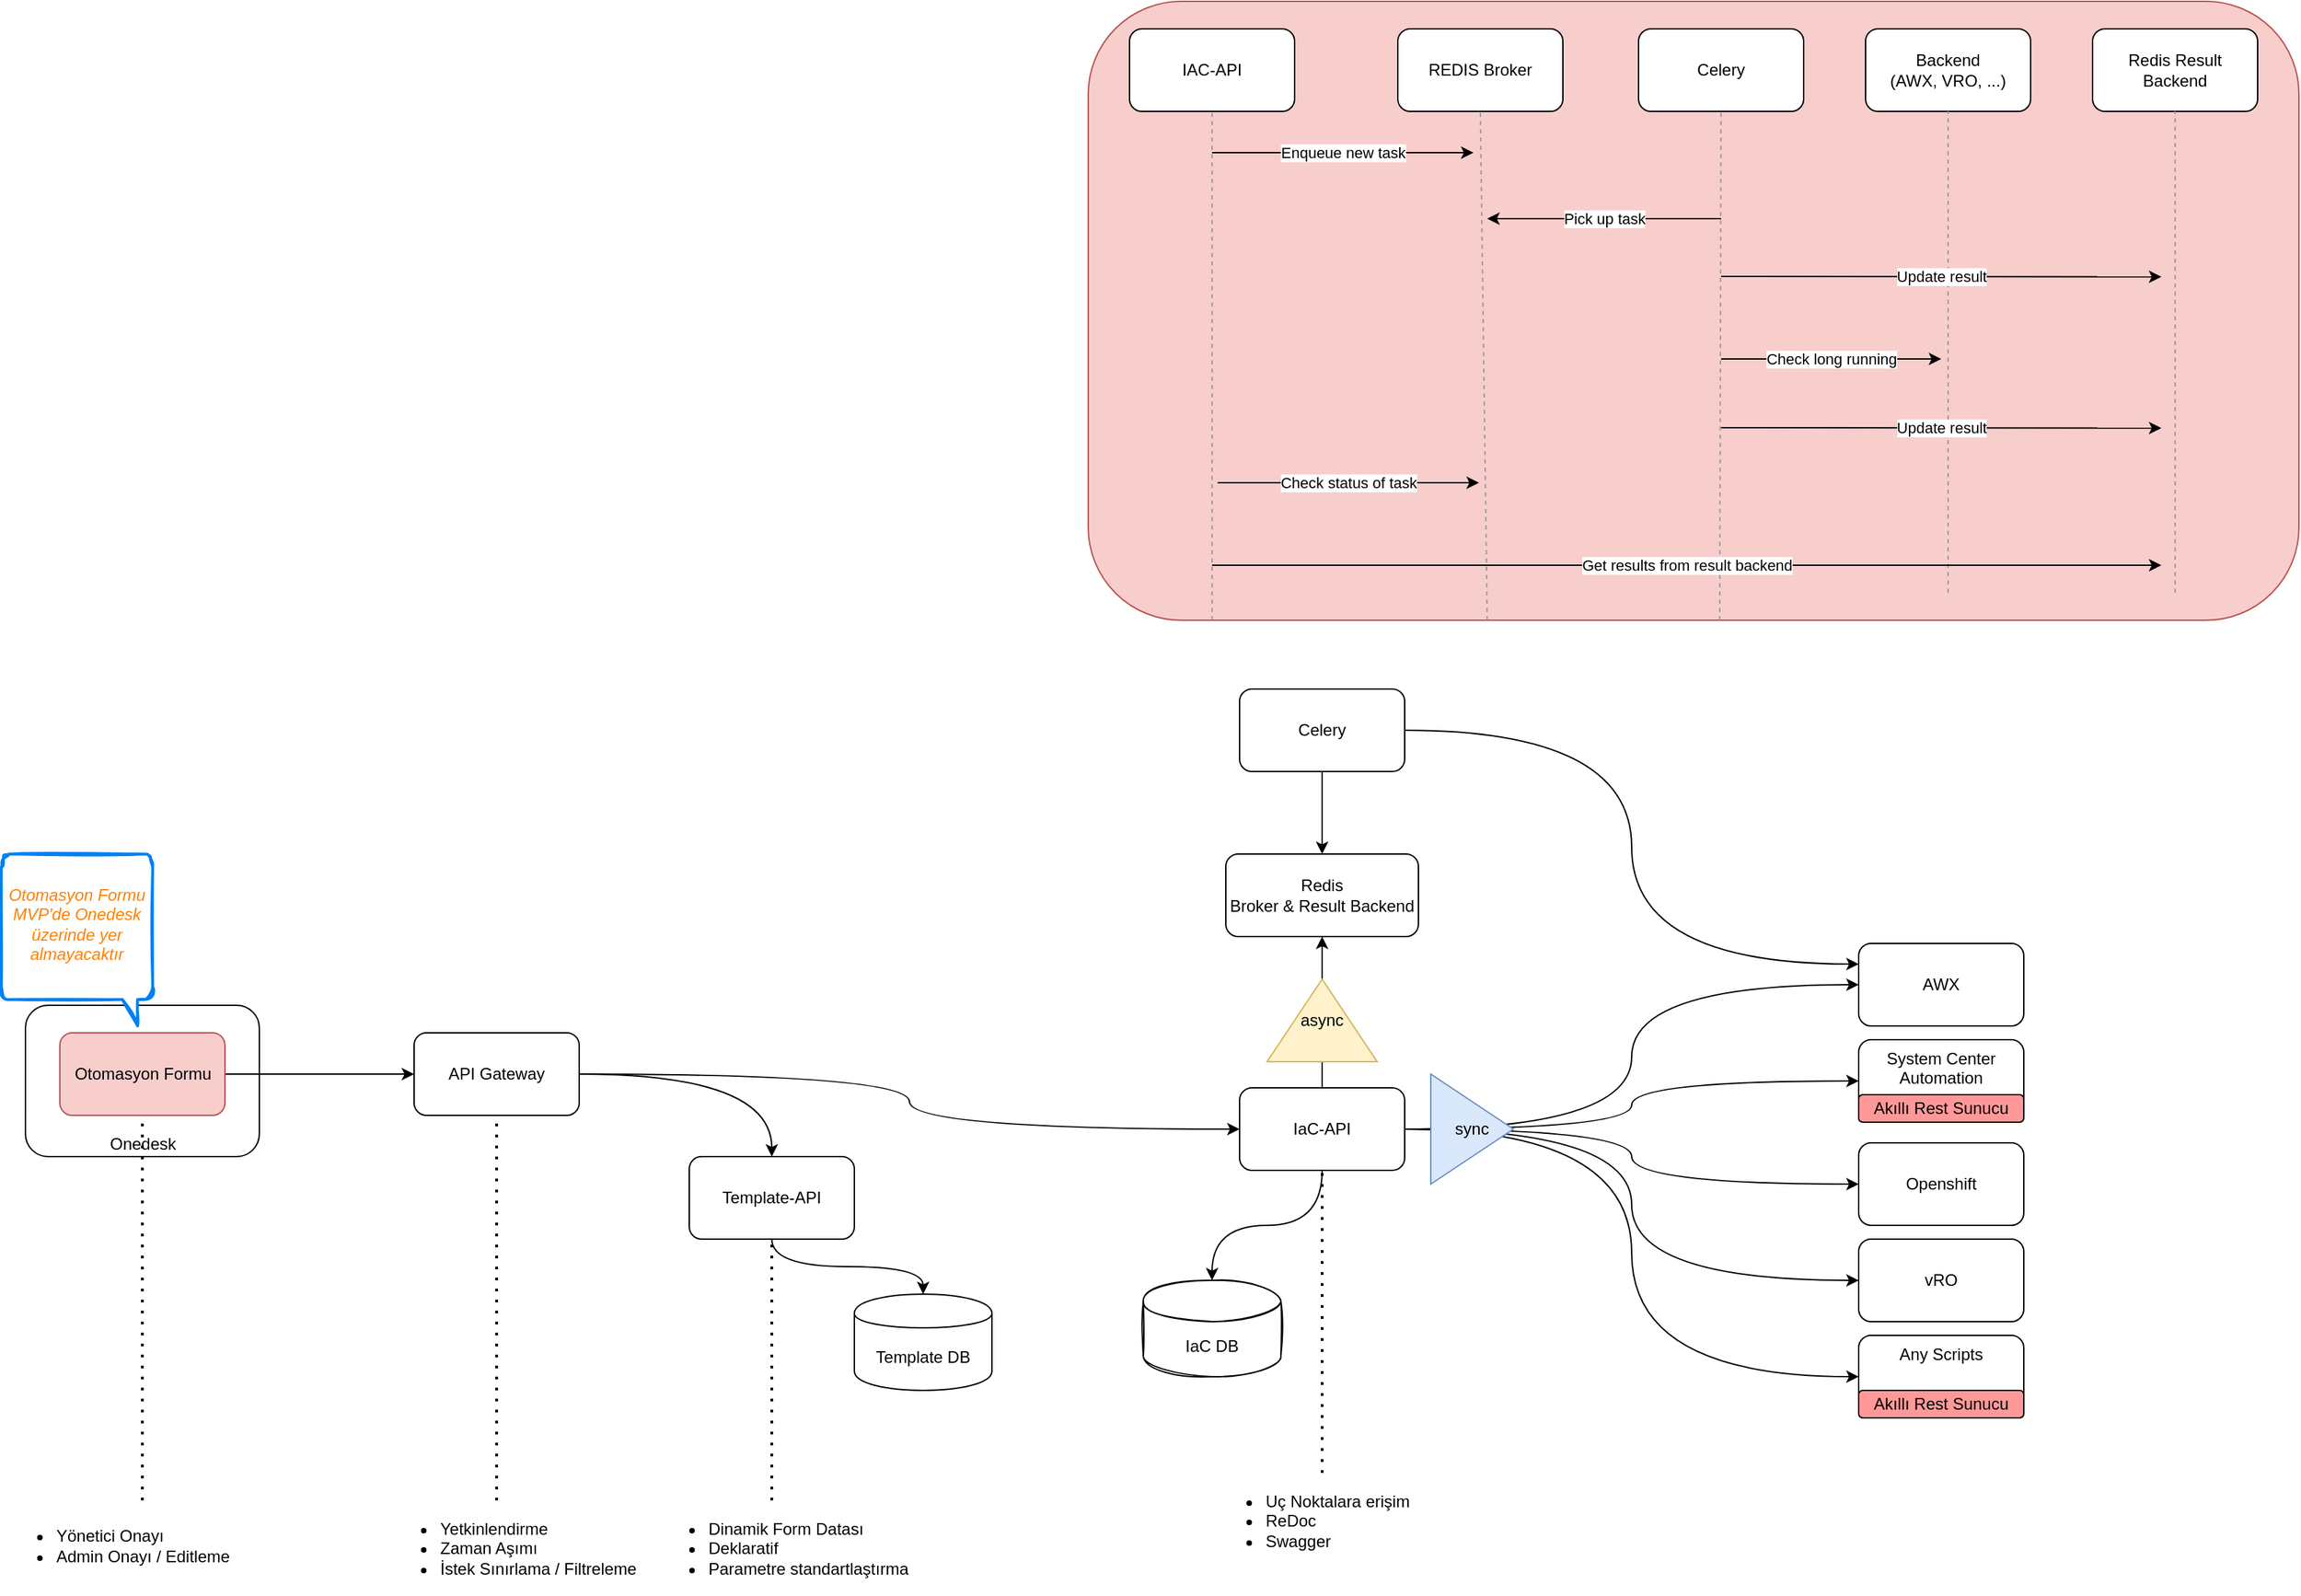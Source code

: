 <mxfile version="15.1.2" type="github" pages="3">
  <diagram id="VId-ajfQ98P209X-Y0n-" name="Genel Bakış">
    <mxGraphModel dx="2148" dy="1965" grid="1" gridSize="10" guides="1" tooltips="1" connect="1" arrows="1" fold="1" page="1" pageScale="1" pageWidth="850" pageHeight="1100" math="0" shadow="0">
      <root>
        <mxCell id="0" />
        <mxCell id="1" parent="0" />
        <mxCell id="Urcly55CEymSRs_d_4mF-45" value="" style="rounded=1;whiteSpace=wrap;html=1;verticalAlign=middle;fillColor=#f8cecc;strokeColor=#b85450;" vertex="1" parent="1">
          <mxGeometry x="650" y="-490" width="880" height="450" as="geometry" />
        </mxCell>
        <mxCell id="7JM_dHLCx0jgmLOJxTqQ-1" value="Onedesk" style="rounded=1;whiteSpace=wrap;html=1;verticalAlign=bottom;" parent="1" vertex="1">
          <mxGeometry x="-122.5" y="240" width="170" height="110" as="geometry" />
        </mxCell>
        <mxCell id="7JM_dHLCx0jgmLOJxTqQ-5" value="" style="edgeStyle=orthogonalEdgeStyle;rounded=0;orthogonalLoop=1;jettySize=auto;html=1;" parent="1" source="7JM_dHLCx0jgmLOJxTqQ-2" target="7JM_dHLCx0jgmLOJxTqQ-4" edge="1">
          <mxGeometry relative="1" as="geometry" />
        </mxCell>
        <mxCell id="7JM_dHLCx0jgmLOJxTqQ-2" value="Otomasyon Formu" style="whiteSpace=wrap;html=1;rounded=1;fillColor=#f8cecc;strokeColor=#b85450;" parent="1" vertex="1">
          <mxGeometry x="-97.5" y="260" width="120" height="60" as="geometry" />
        </mxCell>
        <mxCell id="7JM_dHLCx0jgmLOJxTqQ-7" value="" style="edgeStyle=orthogonalEdgeStyle;orthogonalLoop=1;jettySize=auto;html=1;curved=1;" parent="1" source="7JM_dHLCx0jgmLOJxTqQ-4" target="7JM_dHLCx0jgmLOJxTqQ-6" edge="1">
          <mxGeometry relative="1" as="geometry" />
        </mxCell>
        <mxCell id="qxuDWE49fbqUZtnqXA67-2" value="" style="edgeStyle=orthogonalEdgeStyle;orthogonalLoop=1;jettySize=auto;html=1;curved=1;" parent="1" source="7JM_dHLCx0jgmLOJxTqQ-4" target="qxuDWE49fbqUZtnqXA67-1" edge="1">
          <mxGeometry relative="1" as="geometry" />
        </mxCell>
        <mxCell id="7JM_dHLCx0jgmLOJxTqQ-4" value="API Gateway" style="whiteSpace=wrap;html=1;rounded=1;" parent="1" vertex="1">
          <mxGeometry x="160" y="260" width="120" height="60" as="geometry" />
        </mxCell>
        <mxCell id="7JM_dHLCx0jgmLOJxTqQ-11" value="" style="edgeStyle=orthogonalEdgeStyle;orthogonalLoop=1;jettySize=auto;html=1;curved=1;entryX=0;entryY=0.5;entryDx=0;entryDy=0;" parent="1" source="7JM_dHLCx0jgmLOJxTqQ-6" target="7JM_dHLCx0jgmLOJxTqQ-10" edge="1">
          <mxGeometry relative="1" as="geometry" />
        </mxCell>
        <mxCell id="7JM_dHLCx0jgmLOJxTqQ-15" style="edgeStyle=orthogonalEdgeStyle;curved=1;orthogonalLoop=1;jettySize=auto;html=1;exitX=1;exitY=0.5;exitDx=0;exitDy=0;entryX=0;entryY=0.5;entryDx=0;entryDy=0;" parent="1" source="7JM_dHLCx0jgmLOJxTqQ-6" target="7JM_dHLCx0jgmLOJxTqQ-17" edge="1">
          <mxGeometry relative="1" as="geometry">
            <mxPoint x="910" y="350" as="targetPoint" />
          </mxGeometry>
        </mxCell>
        <mxCell id="7JM_dHLCx0jgmLOJxTqQ-18" style="edgeStyle=orthogonalEdgeStyle;curved=1;orthogonalLoop=1;jettySize=auto;html=1;exitX=1;exitY=0.5;exitDx=0;exitDy=0;entryX=0;entryY=0.5;entryDx=0;entryDy=0;" parent="1" source="7JM_dHLCx0jgmLOJxTqQ-6" target="7JM_dHLCx0jgmLOJxTqQ-19" edge="1">
          <mxGeometry relative="1" as="geometry">
            <mxPoint x="920" y="190" as="targetPoint" />
          </mxGeometry>
        </mxCell>
        <mxCell id="7JM_dHLCx0jgmLOJxTqQ-21" style="edgeStyle=orthogonalEdgeStyle;curved=1;orthogonalLoop=1;jettySize=auto;html=1;exitX=1;exitY=0.5;exitDx=0;exitDy=0;entryX=0;entryY=0.5;entryDx=0;entryDy=0;" parent="1" source="7JM_dHLCx0jgmLOJxTqQ-6" target="7JM_dHLCx0jgmLOJxTqQ-22" edge="1">
          <mxGeometry relative="1" as="geometry">
            <mxPoint x="1070" y="190" as="targetPoint" />
            <Array as="points">
              <mxPoint x="1045" y="330" />
              <mxPoint x="1045" y="510" />
            </Array>
          </mxGeometry>
        </mxCell>
        <mxCell id="8VDNmyt1V28xNYrLHUua-4" value="" style="edgeStyle=orthogonalEdgeStyle;orthogonalLoop=1;jettySize=auto;html=1;curved=1;" parent="1" source="7JM_dHLCx0jgmLOJxTqQ-6" target="8VDNmyt1V28xNYrLHUua-2" edge="1">
          <mxGeometry relative="1" as="geometry" />
        </mxCell>
        <mxCell id="Urcly55CEymSRs_d_4mF-4" style="edgeStyle=orthogonalEdgeStyle;orthogonalLoop=1;jettySize=auto;html=1;exitX=1;exitY=0.5;exitDx=0;exitDy=0;entryX=0;entryY=0.5;entryDx=0;entryDy=0;curved=1;" edge="1" parent="1" source="7JM_dHLCx0jgmLOJxTqQ-6" target="7JM_dHLCx0jgmLOJxTqQ-12">
          <mxGeometry relative="1" as="geometry" />
        </mxCell>
        <mxCell id="Urcly55CEymSRs_d_4mF-16" style="edgeStyle=orthogonalEdgeStyle;curved=1;orthogonalLoop=1;jettySize=auto;html=1;exitX=0.5;exitY=0;exitDx=0;exitDy=0;entryX=0.5;entryY=1;entryDx=0;entryDy=0;" edge="1" parent="1" source="7JM_dHLCx0jgmLOJxTqQ-6" target="Urcly55CEymSRs_d_4mF-8">
          <mxGeometry relative="1" as="geometry" />
        </mxCell>
        <mxCell id="7JM_dHLCx0jgmLOJxTqQ-6" value="IaC-API" style="whiteSpace=wrap;html=1;rounded=1;" parent="1" vertex="1">
          <mxGeometry x="760" y="300" width="120" height="60" as="geometry" />
        </mxCell>
        <mxCell id="7JM_dHLCx0jgmLOJxTqQ-10" value="vRO" style="whiteSpace=wrap;html=1;rounded=1;" parent="1" vertex="1">
          <mxGeometry x="1210" y="410" width="120" height="60" as="geometry" />
        </mxCell>
        <mxCell id="7JM_dHLCx0jgmLOJxTqQ-12" value="Openshift" style="whiteSpace=wrap;html=1;rounded=1;" parent="1" vertex="1">
          <mxGeometry x="1210" y="340" width="120" height="60" as="geometry" />
        </mxCell>
        <mxCell id="7JM_dHLCx0jgmLOJxTqQ-17" value="AWX" style="rounded=1;whiteSpace=wrap;html=1;" parent="1" vertex="1">
          <mxGeometry x="1210" y="195" width="120" height="60" as="geometry" />
        </mxCell>
        <mxCell id="7JM_dHLCx0jgmLOJxTqQ-35" value="" style="endArrow=none;dashed=1;html=1;dashPattern=1 3;strokeWidth=2;entryX=0.5;entryY=1;entryDx=0;entryDy=0;exitX=0.5;exitY=0;exitDx=0;exitDy=0;" parent="1" source="7JM_dHLCx0jgmLOJxTqQ-37" target="7JM_dHLCx0jgmLOJxTqQ-2" edge="1">
          <mxGeometry width="50" height="50" relative="1" as="geometry">
            <mxPoint x="-37.5" y="470" as="sourcePoint" />
            <mxPoint x="-2.5" y="380" as="targetPoint" />
          </mxGeometry>
        </mxCell>
        <mxCell id="7JM_dHLCx0jgmLOJxTqQ-37" value="&lt;div&gt;&lt;br&gt;&lt;/div&gt;&lt;ul&gt;&lt;li&gt;Yönetici Onayı&lt;/li&gt;&lt;li&gt;Admin Onayı / Editleme&lt;/li&gt;&lt;/ul&gt;" style="text;html=1;strokeColor=none;fillColor=none;align=left;verticalAlign=bottom;whiteSpace=wrap;rounded=0;dashed=1;spacingTop=10;spacing=0;" parent="1" vertex="1">
          <mxGeometry x="-140" y="600" width="205" height="60" as="geometry" />
        </mxCell>
        <mxCell id="7JM_dHLCx0jgmLOJxTqQ-38" value="" style="endArrow=none;dashed=1;html=1;dashPattern=1 3;strokeWidth=2;entryX=0.5;entryY=1;entryDx=0;entryDy=0;exitX=0.5;exitY=0;exitDx=0;exitDy=0;" parent="1" target="7JM_dHLCx0jgmLOJxTqQ-4" edge="1">
          <mxGeometry width="50" height="50" relative="1" as="geometry">
            <mxPoint x="220" y="600" as="sourcePoint" />
            <mxPoint x="215" y="370" as="targetPoint" />
          </mxGeometry>
        </mxCell>
        <mxCell id="7JM_dHLCx0jgmLOJxTqQ-39" value="&lt;ul&gt;&lt;li&gt;Yetkinlendirme&lt;/li&gt;&lt;li&gt;Zaman Aşımı&lt;/li&gt;&lt;li&gt;İstek Sınırlama / Filtreleme&lt;/li&gt;&lt;/ul&gt;" style="text;html=1;strokeColor=none;fillColor=none;align=left;verticalAlign=middle;whiteSpace=wrap;rounded=0;dashed=1;spacingTop=10;spacing=-1;" parent="1" vertex="1">
          <mxGeometry x="140" y="600" width="205" height="60" as="geometry" />
        </mxCell>
        <mxCell id="7JM_dHLCx0jgmLOJxTqQ-43" value="" style="endArrow=none;dashed=1;html=1;dashPattern=1 3;strokeWidth=2;entryX=0.5;entryY=1;entryDx=0;entryDy=0;" parent="1" target="7JM_dHLCx0jgmLOJxTqQ-6" edge="1">
          <mxGeometry width="50" height="50" relative="1" as="geometry">
            <mxPoint x="820" y="580" as="sourcePoint" />
            <mxPoint x="660" y="380" as="targetPoint" />
          </mxGeometry>
        </mxCell>
        <mxCell id="7JM_dHLCx0jgmLOJxTqQ-44" value="&lt;ul&gt;&lt;li&gt;Uç Noktalara erişim&lt;br&gt;&lt;/li&gt;&lt;li&gt;ReDoc&lt;/li&gt;&lt;li&gt;Swagger&lt;/li&gt;&lt;/ul&gt;" style="text;html=1;strokeColor=none;fillColor=none;align=left;verticalAlign=middle;whiteSpace=wrap;rounded=0;dashed=1;spacingTop=10;spacing=-1;" parent="1" vertex="1">
          <mxGeometry x="740" y="580" width="205" height="60" as="geometry" />
        </mxCell>
        <mxCell id="8VDNmyt1V28xNYrLHUua-2" value="IaC DB" style="shape=cylinder3;whiteSpace=wrap;html=1;boundedLbl=1;backgroundOutline=1;size=15;sketch=1;" parent="1" vertex="1">
          <mxGeometry x="690" y="440" width="100" height="70" as="geometry" />
        </mxCell>
        <mxCell id="UUJxOkoBi3XpgykkHbke-4" value="" style="group;sketch=1;shadow=0;rounded=0;glass=0;" parent="1" vertex="1" connectable="0">
          <mxGeometry x="-140" y="130" width="110" height="125" as="geometry" />
        </mxCell>
        <mxCell id="UUJxOkoBi3XpgykkHbke-1" value="" style="html=1;verticalLabelPosition=bottom;align=center;labelBackgroundColor=#ffffff;verticalAlign=top;strokeWidth=2;strokeColor=#0080F0;shadow=0;dashed=0;shape=mxgraph.ios7.icons.message;sketch=1;gradientColor=none;" parent="UUJxOkoBi3XpgykkHbke-4" vertex="1">
          <mxGeometry width="110.0" height="125" as="geometry" />
        </mxCell>
        <mxCell id="UUJxOkoBi3XpgykkHbke-3" value="&lt;i&gt;&lt;font color=&quot;#ff8000&quot;&gt;Otomasyon Formu MVP&#39;de Onedesk üzerinde yer almayacaktır&lt;/font&gt;&lt;/i&gt;" style="text;html=1;strokeColor=none;fillColor=none;align=center;verticalAlign=middle;whiteSpace=wrap;rounded=0;sketch=1;" parent="UUJxOkoBi3XpgykkHbke-4" vertex="1">
          <mxGeometry y="3.906" width="110.0" height="93.75" as="geometry" />
        </mxCell>
        <mxCell id="qxuDWE49fbqUZtnqXA67-4" value="" style="edgeStyle=orthogonalEdgeStyle;orthogonalLoop=1;jettySize=auto;html=1;curved=1;" parent="1" source="qxuDWE49fbqUZtnqXA67-1" target="qxuDWE49fbqUZtnqXA67-3" edge="1">
          <mxGeometry relative="1" as="geometry" />
        </mxCell>
        <mxCell id="qxuDWE49fbqUZtnqXA67-1" value="Template-API" style="whiteSpace=wrap;html=1;rounded=1;" parent="1" vertex="1">
          <mxGeometry x="360" y="350" width="120" height="60" as="geometry" />
        </mxCell>
        <mxCell id="qxuDWE49fbqUZtnqXA67-3" value="Template DB" style="shape=cylinder;whiteSpace=wrap;html=1;boundedLbl=1;backgroundOutline=1;rounded=1;" parent="1" vertex="1">
          <mxGeometry x="480" y="450" width="100" height="70" as="geometry" />
        </mxCell>
        <mxCell id="qxuDWE49fbqUZtnqXA67-7" value="" style="endArrow=none;dashed=1;html=1;dashPattern=1 3;strokeWidth=2;entryX=0.5;entryY=1;entryDx=0;entryDy=0;" parent="1" target="qxuDWE49fbqUZtnqXA67-1" edge="1">
          <mxGeometry width="50" height="50" relative="1" as="geometry">
            <mxPoint x="420" y="600" as="sourcePoint" />
            <mxPoint x="295" y="330" as="targetPoint" />
          </mxGeometry>
        </mxCell>
        <mxCell id="qxuDWE49fbqUZtnqXA67-8" value="&lt;ul&gt;&lt;li&gt;Dinamik Form Datası&lt;/li&gt;&lt;li&gt;Deklaratif&lt;/li&gt;&lt;li&gt;Parametre standartlaştırma&lt;/li&gt;&lt;/ul&gt;" style="text;html=1;strokeColor=none;fillColor=none;align=left;verticalAlign=middle;whiteSpace=wrap;rounded=0;dashed=1;spacingTop=10;spacing=-1;" parent="1" vertex="1">
          <mxGeometry x="335" y="600" width="205" height="60" as="geometry" />
        </mxCell>
        <mxCell id="Urcly55CEymSRs_d_4mF-1" value="" style="group" vertex="1" connectable="0" parent="1">
          <mxGeometry x="1210" y="265" width="120" height="60" as="geometry" />
        </mxCell>
        <mxCell id="7JM_dHLCx0jgmLOJxTqQ-19" value="System Center Automation" style="rounded=1;whiteSpace=wrap;html=1;verticalAlign=top;" parent="Urcly55CEymSRs_d_4mF-1" vertex="1">
          <mxGeometry width="120" height="60" as="geometry" />
        </mxCell>
        <mxCell id="7JM_dHLCx0jgmLOJxTqQ-25" value="Akıllı Rest Sunucu" style="rounded=1;whiteSpace=wrap;html=1;fillColor=#FF9999;" parent="Urcly55CEymSRs_d_4mF-1" vertex="1">
          <mxGeometry y="40" width="120" height="20" as="geometry" />
        </mxCell>
        <mxCell id="Urcly55CEymSRs_d_4mF-5" value="" style="group" vertex="1" connectable="0" parent="1">
          <mxGeometry x="1210" y="480" width="120" height="60" as="geometry" />
        </mxCell>
        <mxCell id="7JM_dHLCx0jgmLOJxTqQ-22" value="Any Scripts" style="rounded=1;whiteSpace=wrap;html=1;verticalAlign=top;" parent="Urcly55CEymSRs_d_4mF-5" vertex="1">
          <mxGeometry width="120" height="60" as="geometry" />
        </mxCell>
        <mxCell id="7JM_dHLCx0jgmLOJxTqQ-23" value="Akıllı Rest Sunucu" style="rounded=1;whiteSpace=wrap;html=1;fillColor=#FF9999;" parent="Urcly55CEymSRs_d_4mF-5" vertex="1">
          <mxGeometry y="40" width="120" height="20" as="geometry" />
        </mxCell>
        <mxCell id="Urcly55CEymSRs_d_4mF-9" value="" style="edgeStyle=orthogonalEdgeStyle;curved=1;orthogonalLoop=1;jettySize=auto;html=1;" edge="1" parent="1" source="Urcly55CEymSRs_d_4mF-6" target="Urcly55CEymSRs_d_4mF-8">
          <mxGeometry relative="1" as="geometry" />
        </mxCell>
        <mxCell id="Urcly55CEymSRs_d_4mF-47" style="edgeStyle=orthogonalEdgeStyle;curved=1;orthogonalLoop=1;jettySize=auto;html=1;exitX=1;exitY=0.5;exitDx=0;exitDy=0;entryX=0;entryY=0.25;entryDx=0;entryDy=0;" edge="1" parent="1" source="Urcly55CEymSRs_d_4mF-6" target="7JM_dHLCx0jgmLOJxTqQ-17">
          <mxGeometry relative="1" as="geometry" />
        </mxCell>
        <mxCell id="Urcly55CEymSRs_d_4mF-6" value="Celery" style="whiteSpace=wrap;html=1;rounded=1;" vertex="1" parent="1">
          <mxGeometry x="760" y="10" width="120" height="60" as="geometry" />
        </mxCell>
        <mxCell id="Urcly55CEymSRs_d_4mF-8" value="Redis&lt;br&gt;Broker &amp;amp; Result Backend" style="whiteSpace=wrap;html=1;rounded=1;" vertex="1" parent="1">
          <mxGeometry x="750" y="130" width="140" height="60" as="geometry" />
        </mxCell>
        <mxCell id="Urcly55CEymSRs_d_4mF-25" value="IAC-API" style="rounded=1;whiteSpace=wrap;html=1;verticalAlign=middle;" vertex="1" parent="1">
          <mxGeometry x="680" y="-470" width="120" height="60" as="geometry" />
        </mxCell>
        <mxCell id="Urcly55CEymSRs_d_4mF-26" value="REDIS Broker" style="rounded=1;whiteSpace=wrap;html=1;verticalAlign=middle;" vertex="1" parent="1">
          <mxGeometry x="875" y="-470" width="120" height="60" as="geometry" />
        </mxCell>
        <mxCell id="Urcly55CEymSRs_d_4mF-27" value="Celery" style="rounded=1;whiteSpace=wrap;html=1;verticalAlign=middle;" vertex="1" parent="1">
          <mxGeometry x="1050" y="-470" width="120" height="60" as="geometry" />
        </mxCell>
        <mxCell id="Urcly55CEymSRs_d_4mF-29" value="" style="endArrow=none;dashed=1;html=1;entryX=0.5;entryY=1;entryDx=0;entryDy=0;strokeColor=#999999;" edge="1" parent="1" target="Urcly55CEymSRs_d_4mF-25">
          <mxGeometry width="50" height="50" relative="1" as="geometry">
            <mxPoint x="740" y="-40" as="sourcePoint" />
            <mxPoint x="750" y="-380" as="targetPoint" />
          </mxGeometry>
        </mxCell>
        <mxCell id="Urcly55CEymSRs_d_4mF-30" value="" style="endArrow=none;dashed=1;html=1;entryX=0.5;entryY=1;entryDx=0;entryDy=0;strokeColor=#999999;" edge="1" parent="1" target="Urcly55CEymSRs_d_4mF-26">
          <mxGeometry width="50" height="50" relative="1" as="geometry">
            <mxPoint x="940" y="-40" as="sourcePoint" />
            <mxPoint x="940" y="-410" as="targetPoint" />
          </mxGeometry>
        </mxCell>
        <mxCell id="Urcly55CEymSRs_d_4mF-31" value="" style="endArrow=none;dashed=1;html=1;strokeColor=#999999;" edge="1" parent="1" target="Urcly55CEymSRs_d_4mF-27">
          <mxGeometry width="50" height="50" relative="1" as="geometry">
            <mxPoint x="1109" y="-40" as="sourcePoint" />
            <mxPoint x="1109" y="-410" as="targetPoint" />
          </mxGeometry>
        </mxCell>
        <mxCell id="Urcly55CEymSRs_d_4mF-33" value="Enqueue new task" style="endArrow=classic;html=1;" edge="1" parent="1">
          <mxGeometry width="50" height="50" relative="1" as="geometry">
            <mxPoint x="740" y="-380" as="sourcePoint" />
            <mxPoint x="930" y="-380" as="targetPoint" />
          </mxGeometry>
        </mxCell>
        <mxCell id="Urcly55CEymSRs_d_4mF-34" value="Pick up task" style="endArrow=classic;html=1;" edge="1" parent="1">
          <mxGeometry width="50" height="50" relative="1" as="geometry">
            <mxPoint x="1110" y="-332" as="sourcePoint" />
            <mxPoint x="940" y="-332" as="targetPoint" />
          </mxGeometry>
        </mxCell>
        <mxCell id="Urcly55CEymSRs_d_4mF-35" value="" style="group" vertex="1" connectable="0" parent="1">
          <mxGeometry x="1380" y="-470" width="120" height="410" as="geometry" />
        </mxCell>
        <mxCell id="Urcly55CEymSRs_d_4mF-28" value="Redis Result Backend" style="rounded=1;whiteSpace=wrap;html=1;verticalAlign=middle;" vertex="1" parent="Urcly55CEymSRs_d_4mF-35">
          <mxGeometry width="120" height="60" as="geometry" />
        </mxCell>
        <mxCell id="Urcly55CEymSRs_d_4mF-32" value="" style="endArrow=none;dashed=1;html=1;entryX=0.5;entryY=1;entryDx=0;entryDy=0;strokeColor=#999999;" edge="1" parent="Urcly55CEymSRs_d_4mF-35" target="Urcly55CEymSRs_d_4mF-28">
          <mxGeometry width="50" height="50" relative="1" as="geometry">
            <mxPoint x="60" y="410" as="sourcePoint" />
            <mxPoint x="-70" y="62.24" as="targetPoint" />
          </mxGeometry>
        </mxCell>
        <mxCell id="Urcly55CEymSRs_d_4mF-36" value="" style="group" vertex="1" connectable="0" parent="1">
          <mxGeometry x="1215" y="-470" width="120" height="410" as="geometry" />
        </mxCell>
        <mxCell id="Urcly55CEymSRs_d_4mF-37" value="Backend&lt;br&gt;(AWX, VRO, ...)" style="rounded=1;whiteSpace=wrap;html=1;verticalAlign=middle;" vertex="1" parent="Urcly55CEymSRs_d_4mF-36">
          <mxGeometry width="120" height="60" as="geometry" />
        </mxCell>
        <mxCell id="Urcly55CEymSRs_d_4mF-38" value="" style="endArrow=none;dashed=1;html=1;entryX=0.5;entryY=1;entryDx=0;entryDy=0;strokeColor=#999999;" edge="1" parent="Urcly55CEymSRs_d_4mF-36" target="Urcly55CEymSRs_d_4mF-37">
          <mxGeometry width="50" height="50" relative="1" as="geometry">
            <mxPoint x="60" y="410" as="sourcePoint" />
            <mxPoint x="-70" y="62.24" as="targetPoint" />
          </mxGeometry>
        </mxCell>
        <mxCell id="Urcly55CEymSRs_d_4mF-39" value="Check long running" style="endArrow=classic;html=1;" edge="1" parent="1">
          <mxGeometry width="50" height="50" relative="1" as="geometry">
            <mxPoint x="1110" y="-230" as="sourcePoint" />
            <mxPoint x="1270" y="-230" as="targetPoint" />
          </mxGeometry>
        </mxCell>
        <mxCell id="Urcly55CEymSRs_d_4mF-40" value="Update result" style="endArrow=classic;html=1;" edge="1" parent="1">
          <mxGeometry width="50" height="50" relative="1" as="geometry">
            <mxPoint x="1110" y="-180" as="sourcePoint" />
            <mxPoint x="1430" y="-179.74" as="targetPoint" />
          </mxGeometry>
        </mxCell>
        <mxCell id="Urcly55CEymSRs_d_4mF-43" value="Check status of task" style="endArrow=classic;html=1;" edge="1" parent="1">
          <mxGeometry width="50" height="50" relative="1" as="geometry">
            <mxPoint x="744" y="-140" as="sourcePoint" />
            <mxPoint x="934" y="-140" as="targetPoint" />
          </mxGeometry>
        </mxCell>
        <mxCell id="Urcly55CEymSRs_d_4mF-44" value="Get results from result backend" style="endArrow=classic;html=1;" edge="1" parent="1">
          <mxGeometry width="50" height="50" relative="1" as="geometry">
            <mxPoint x="740" y="-80" as="sourcePoint" />
            <mxPoint x="1430" y="-80" as="targetPoint" />
          </mxGeometry>
        </mxCell>
        <mxCell id="Urcly55CEymSRs_d_4mF-46" value="Update result" style="endArrow=classic;html=1;" edge="1" parent="1">
          <mxGeometry width="50" height="50" relative="1" as="geometry">
            <mxPoint x="1110" y="-290" as="sourcePoint" />
            <mxPoint x="1430" y="-289.74" as="targetPoint" />
          </mxGeometry>
        </mxCell>
        <mxCell id="Urcly55CEymSRs_d_4mF-53" value="sync" style="triangle;whiteSpace=wrap;html=1;verticalAlign=middle;fillColor=#dae8fc;strokeColor=#6c8ebf;" vertex="1" parent="1">
          <mxGeometry x="899" y="290" width="60" height="80" as="geometry" />
        </mxCell>
        <mxCell id="Urcly55CEymSRs_d_4mF-54" value="async" style="triangle;whiteSpace=wrap;html=1;verticalAlign=middle;direction=north;fillColor=#fff2cc;strokeColor=#d6b656;" vertex="1" parent="1">
          <mxGeometry x="780" y="221" width="80" height="60" as="geometry" />
        </mxCell>
      </root>
    </mxGraphModel>
  </diagram>
  <diagram id="XYSmCqaeaFCwiv6yXNW9" name="Dinamik Otomasyon formu">
    <mxGraphModel dx="1457" dy="865" grid="1" gridSize="10" guides="1" tooltips="1" connect="1" arrows="1" fold="1" page="1" pageScale="1" pageWidth="850" pageHeight="1100" math="0" shadow="0">
      <root>
        <mxCell id="YrPbLmzmsF6Ynffbb50k-0" />
        <mxCell id="YrPbLmzmsF6Ynffbb50k-1" parent="YrPbLmzmsF6Ynffbb50k-0" />
        <mxCell id="YrPbLmzmsF6Ynffbb50k-2" value="" style="rounded=1;whiteSpace=wrap;html=1;sketch=1;" parent="YrPbLmzmsF6Ynffbb50k-1" vertex="1">
          <mxGeometry x="70" y="110" width="500" height="540" as="geometry" />
        </mxCell>
        <mxCell id="AJiXCdkPQSqO8hgKJyus-0" style="edgeStyle=orthogonalEdgeStyle;orthogonalLoop=1;jettySize=auto;html=1;exitX=1;exitY=0.5;exitDx=0;exitDy=0;entryX=0;entryY=0.25;entryDx=0;entryDy=0;curved=1;" edge="1" parent="YrPbLmzmsF6Ynffbb50k-1" source="tSYqEvtPWYhmdoixckMq-0" target="aAmJEHTSU2SAhwgb_kWl-1">
          <mxGeometry relative="1" as="geometry" />
        </mxCell>
        <mxCell id="AJiXCdkPQSqO8hgKJyus-1" value="&lt;b&gt;&lt;font color=&quot;#ff1463&quot;&gt;GET &lt;/font&gt;http://apigateway/iac/platforms&lt;/b&gt;" style="edgeLabel;html=1;align=center;verticalAlign=middle;resizable=0;points=[];" vertex="1" connectable="0" parent="AJiXCdkPQSqO8hgKJyus-0">
          <mxGeometry x="-0.143" y="-4" relative="1" as="geometry">
            <mxPoint x="-231" y="-8" as="offset" />
          </mxGeometry>
        </mxCell>
        <mxCell id="tSYqEvtPWYhmdoixckMq-0" value="&lt;br&gt;Platform:" style="rounded=1;whiteSpace=wrap;html=1;shadow=0;glass=0;sketch=1;strokeColor=#000000;gradientColor=none;verticalAlign=top;align=left;spacingLeft=10;labelBackgroundColor=#ffffff;" parent="YrPbLmzmsF6Ynffbb50k-1" vertex="1">
          <mxGeometry x="140" y="160" width="400" height="60" as="geometry" />
        </mxCell>
        <mxCell id="YrPbLmzmsF6Ynffbb50k-3" value="Openshift" style="rounded=1;fillColor=#F1F2F4;html=1;fontColor=#596780;align=left;fontSize=12;spacingLeft=10;sketch=1;labelBorderColor=none;" parent="YrPbLmzmsF6Ynffbb50k-1" vertex="1">
          <mxGeometry x="240" y="173.5" width="270" height="33" as="geometry" />
        </mxCell>
        <mxCell id="YrPbLmzmsF6Ynffbb50k-4" value="" style="shape=triangle;direction=south;fillColor=#596780;strokeColor=none;html=1" parent="YrPbLmzmsF6Ynffbb50k-3" vertex="1">
          <mxGeometry x="1" y="0.5" width="12" height="6" relative="1" as="geometry">
            <mxPoint x="-20" y="-3" as="offset" />
          </mxGeometry>
        </mxCell>
        <mxCell id="nLTAf-c0lZtkqHvXvwbW-0" style="edgeStyle=orthogonalEdgeStyle;curved=1;orthogonalLoop=1;jettySize=auto;html=1;exitX=1;exitY=0.5;exitDx=0;exitDy=0;entryX=0;entryY=0.5;entryDx=0;entryDy=0;" edge="1" parent="YrPbLmzmsF6Ynffbb50k-1" source="tSYqEvtPWYhmdoixckMq-1" target="aAmJEHTSU2SAhwgb_kWl-1">
          <mxGeometry relative="1" as="geometry" />
        </mxCell>
        <mxCell id="nLTAf-c0lZtkqHvXvwbW-2" value="&lt;b&gt;&lt;font color=&quot;#ff1463&quot;&gt;GET&lt;/font&gt;&amp;nbsp;http://api-gateway/iac/platforms/openshift/operations&lt;/b&gt;" style="edgeLabel;html=1;align=center;verticalAlign=middle;resizable=0;points=[];" vertex="1" connectable="0" parent="nLTAf-c0lZtkqHvXvwbW-0">
          <mxGeometry x="-0.829" y="-3" relative="1" as="geometry">
            <mxPoint x="130" y="-3" as="offset" />
          </mxGeometry>
        </mxCell>
        <mxCell id="tSYqEvtPWYhmdoixckMq-1" value="Operation:" style="rounded=1;whiteSpace=wrap;html=1;shadow=0;glass=0;sketch=1;strokeColor=#000000;gradientColor=none;verticalAlign=middle;align=left;spacingLeft=10;" parent="YrPbLmzmsF6Ynffbb50k-1" vertex="1">
          <mxGeometry x="140" y="250" width="400" height="60" as="geometry" />
        </mxCell>
        <mxCell id="tSYqEvtPWYhmdoixckMq-2" value="new-namespace" style="rounded=1;fillColor=#F1F2F4;html=1;fontColor=#596780;align=left;fontSize=12;spacingLeft=10;sketch=1;labelBorderColor=none;" parent="YrPbLmzmsF6Ynffbb50k-1" vertex="1">
          <mxGeometry x="240" y="263.5" width="270" height="33" as="geometry" />
        </mxCell>
        <mxCell id="tSYqEvtPWYhmdoixckMq-3" value="" style="shape=triangle;direction=south;fillColor=#596780;strokeColor=none;html=1" parent="tSYqEvtPWYhmdoixckMq-2" vertex="1">
          <mxGeometry x="1" y="0.5" width="12" height="6" relative="1" as="geometry">
            <mxPoint x="-20" y="-3" as="offset" />
          </mxGeometry>
        </mxCell>
        <mxCell id="tSYqEvtPWYhmdoixckMq-5" value="Parameters:" style="rounded=1;whiteSpace=wrap;html=1;shadow=0;glass=0;sketch=1;strokeColor=#000000;gradientColor=none;verticalAlign=middle;align=left;spacingLeft=10;" parent="YrPbLmzmsF6Ynffbb50k-1" vertex="1">
          <mxGeometry x="140" y="340" width="400" height="240" as="geometry" />
        </mxCell>
        <mxCell id="AJiXCdkPQSqO8hgKJyus-4" style="edgeStyle=orthogonalEdgeStyle;curved=1;orthogonalLoop=1;jettySize=auto;html=1;exitX=1;exitY=0.5;exitDx=0;exitDy=0;entryX=0;entryY=0.75;entryDx=0;entryDy=0;" edge="1" parent="YrPbLmzmsF6Ynffbb50k-1" source="tSYqEvtPWYhmdoixckMq-8" target="aAmJEHTSU2SAhwgb_kWl-1">
          <mxGeometry relative="1" as="geometry" />
        </mxCell>
        <mxCell id="AJiXCdkPQSqO8hgKJyus-5" value="&lt;b&gt;&lt;font color=&quot;#ff1463&quot;&gt;GET&lt;/font&gt;&amp;nbsp;http://api-gateway/iac/platforms/openshift/operations/new-namespace/parameters&lt;/b&gt;" style="edgeLabel;html=1;align=center;verticalAlign=middle;resizable=0;points=[];" vertex="1" connectable="0" parent="AJiXCdkPQSqO8hgKJyus-4">
          <mxGeometry x="-0.407" y="15" relative="1" as="geometry">
            <mxPoint x="34" y="5" as="offset" />
          </mxGeometry>
        </mxCell>
        <mxCell id="tSYqEvtPWYhmdoixckMq-8" value="&lt;div&gt;&lt;br&gt;&lt;/div&gt;&lt;div&gt;{&lt;/div&gt;&lt;div&gt;&amp;nbsp; &quot;name&quot;: &quot;####&quot;&lt;/div&gt;&lt;div&gt;}&lt;/div&gt;&lt;div&gt;&lt;br&gt;&lt;/div&gt;" style="rounded=1;whiteSpace=wrap;html=1;shadow=0;glass=0;sketch=1;strokeColor=#000000;gradientColor=none;verticalAlign=top;align=left;spacingLeft=10;labelBackgroundColor=#ffffff;" parent="YrPbLmzmsF6Ynffbb50k-1" vertex="1">
          <mxGeometry x="235" y="350" width="285" height="220" as="geometry" />
        </mxCell>
        <mxCell id="NcZFNP70vLmJPWjbGrfT-0" value="" style="shape=triangle;direction=south;fillColor=#596780;strokeColor=none;html=1" parent="YrPbLmzmsF6Ynffbb50k-1" vertex="1">
          <mxGeometry x="498" y="540" width="12" height="6" as="geometry" />
        </mxCell>
        <mxCell id="NcZFNP70vLmJPWjbGrfT-1" value="" style="shape=triangle;direction=north;fillColor=#596780;strokeColor=none;html=1" parent="YrPbLmzmsF6Ynffbb50k-1" vertex="1">
          <mxGeometry x="498" y="367" width="12" height="6" as="geometry" />
        </mxCell>
        <mxCell id="y9vuV4SxytQ-vjk7bnoj-1" value="" style="edgeStyle=orthogonalEdgeStyle;curved=1;orthogonalLoop=1;jettySize=auto;html=1;" edge="1" parent="YrPbLmzmsF6Ynffbb50k-1" source="aAmJEHTSU2SAhwgb_kWl-1" target="y9vuV4SxytQ-vjk7bnoj-0">
          <mxGeometry relative="1" as="geometry" />
        </mxCell>
        <mxCell id="aAmJEHTSU2SAhwgb_kWl-1" value="Template-API" style="whiteSpace=wrap;html=1;rounded=1;fillColor=#dae8fc;strokeColor=#6c8ebf;shadow=1;sketch=1;" parent="YrPbLmzmsF6Ynffbb50k-1" vertex="1">
          <mxGeometry x="1290" y="320" width="120" height="60" as="geometry" />
        </mxCell>
        <mxCell id="Ob_UBFQ5mODFWrIfPIof-0" style="edgeStyle=orthogonalEdgeStyle;curved=1;orthogonalLoop=1;jettySize=auto;html=1;exitX=1;exitY=0.5;exitDx=0;exitDy=0;entryX=0;entryY=0.5;entryDx=0;entryDy=0;" edge="1" parent="YrPbLmzmsF6Ynffbb50k-1" source="QnQeG6PmyY19p7nAuOni-0" target="AJiXCdkPQSqO8hgKJyus-6">
          <mxGeometry relative="1" as="geometry" />
        </mxCell>
        <mxCell id="Ob_UBFQ5mODFWrIfPIof-1" value="&lt;b&gt;&lt;font color=&quot;#ff1463&quot;&gt;POST&lt;/font&gt;&amp;nbsp;https://api-gateway/iac/platforms/openshift/operations/new-namespace&lt;/b&gt;" style="edgeLabel;html=1;align=center;verticalAlign=middle;resizable=0;points=[];" vertex="1" connectable="0" parent="Ob_UBFQ5mODFWrIfPIof-0">
          <mxGeometry x="-0.238" y="1" relative="1" as="geometry">
            <mxPoint x="-46" y="1" as="offset" />
          </mxGeometry>
        </mxCell>
        <mxCell id="QnQeG6PmyY19p7nAuOni-0" value="Apply" style="rounded=1;whiteSpace=wrap;html=1;" parent="YrPbLmzmsF6Ynffbb50k-1" vertex="1">
          <mxGeometry x="420" y="590" width="110" height="50" as="geometry" />
        </mxCell>
        <mxCell id="Ob_UBFQ5mODFWrIfPIof-8" style="edgeStyle=orthogonalEdgeStyle;curved=1;orthogonalLoop=1;jettySize=auto;html=1;exitX=0.5;exitY=0;exitDx=0;exitDy=0;entryX=0.5;entryY=1;entryDx=0;entryDy=0;" edge="1" parent="YrPbLmzmsF6Ynffbb50k-1" source="AJiXCdkPQSqO8hgKJyus-6" target="aAmJEHTSU2SAhwgb_kWl-1">
          <mxGeometry relative="1" as="geometry" />
        </mxCell>
        <mxCell id="Ob_UBFQ5mODFWrIfPIof-9" value="Check Parameters" style="edgeLabel;html=1;align=center;verticalAlign=middle;resizable=0;points=[];" vertex="1" connectable="0" parent="Ob_UBFQ5mODFWrIfPIof-8">
          <mxGeometry x="-0.211" relative="1" as="geometry">
            <mxPoint as="offset" />
          </mxGeometry>
        </mxCell>
        <mxCell id="Ob_UBFQ5mODFWrIfPIof-4" value="&lt;div&gt;&lt;br&gt;&lt;/div&gt;&lt;div&gt;{&lt;/div&gt;&lt;div&gt;&amp;nbsp; &quot;name&quot;: &quot;####&quot;&lt;/div&gt;&lt;div&gt;}&lt;/div&gt;&lt;div&gt;&lt;br&gt;&lt;/div&gt;" style="rounded=1;whiteSpace=wrap;html=1;shadow=0;glass=0;sketch=1;strokeColor=#000000;gradientColor=none;verticalAlign=top;align=left;spacingLeft=10;labelBackgroundColor=#ffffff;" vertex="1" parent="YrPbLmzmsF6Ynffbb50k-1">
          <mxGeometry x="640" y="630" width="180" height="80" as="geometry" />
        </mxCell>
        <mxCell id="Ob_UBFQ5mODFWrIfPIof-7" value="Body:" style="text;html=1;align=center;verticalAlign=middle;resizable=0;points=[];autosize=1;strokeColor=none;" vertex="1" parent="YrPbLmzmsF6Ynffbb50k-1">
          <mxGeometry x="595" y="660" width="50" height="20" as="geometry" />
        </mxCell>
        <mxCell id="y9vuV4SxytQ-vjk7bnoj-0" value="Templates" style="shape=cylinder;whiteSpace=wrap;html=1;boundedLbl=1;backgroundOutline=1;rounded=1;" vertex="1" parent="YrPbLmzmsF6Ynffbb50k-1">
          <mxGeometry x="1320" y="140" width="60" height="80" as="geometry" />
        </mxCell>
        <mxCell id="-IbwVZebqwKI9i3b2Ptr-0" value="API Gateway" style="rounded=1;whiteSpace=wrap;html=1;fillColor=#fff2cc;strokeColor=#d6b656;shadow=1;sketch=1;" vertex="1" parent="YrPbLmzmsF6Ynffbb50k-1">
          <mxGeometry x="1060" y="260" width="120" height="430" as="geometry" />
        </mxCell>
        <mxCell id="AJiXCdkPQSqO8hgKJyus-6" value="IaC-API" style="rounded=1;whiteSpace=wrap;html=1;fillColor=#f8cecc;strokeColor=#b85450;shadow=1;sketch=1;" vertex="1" parent="YrPbLmzmsF6Ynffbb50k-1">
          <mxGeometry x="1290" y="610" width="120" height="60" as="geometry" />
        </mxCell>
      </root>
    </mxGraphModel>
  </diagram>
  <diagram id="ljlfENb2KFw6_GB8J3CU" name="Deklaratif API">
    <mxGraphModel dx="2307" dy="899" grid="1" gridSize="10" guides="0" tooltips="1" connect="1" arrows="1" fold="1" page="1" pageScale="1" pageWidth="850" pageHeight="1100" math="0" shadow="0">
      <root>
        <mxCell id="7SakCC6486lLqnIziU-p-0" />
        <mxCell id="7SakCC6486lLqnIziU-p-1" parent="7SakCC6486lLqnIziU-p-0" />
        <mxCell id="V2Stl6Y9-UJS5VsvER2m-3" style="edgeStyle=orthogonalEdgeStyle;curved=1;orthogonalLoop=1;jettySize=auto;html=1;exitX=1;exitY=0.75;exitDx=0;exitDy=0;entryX=0;entryY=0.75;entryDx=0;entryDy=0;" edge="1" parent="7SakCC6486lLqnIziU-p-1" source="S_owEn8tiuAZnT_oQ7AO-0" target="2hboyqDm5-IHJ_fjOp0c-0">
          <mxGeometry relative="1" as="geometry" />
        </mxCell>
        <mxCell id="V2Stl6Y9-UJS5VsvER2m-4" value="&lt;b&gt;&lt;font color=&quot;#ff1463&quot;&gt;POST&lt;/font&gt;&amp;nbsp;https://api-gateway/iac/platforms/virtualization/operations/new-vm&lt;/b&gt;" style="edgeLabel;html=1;align=center;verticalAlign=middle;resizable=0;points=[];" vertex="1" connectable="0" parent="V2Stl6Y9-UJS5VsvER2m-3">
          <mxGeometry x="-0.169" y="1" relative="1" as="geometry">
            <mxPoint x="136" y="-14" as="offset" />
          </mxGeometry>
        </mxCell>
        <mxCell id="V2Stl6Y9-UJS5VsvER2m-5" style="edgeStyle=orthogonalEdgeStyle;curved=1;orthogonalLoop=1;jettySize=auto;html=1;exitX=1;exitY=0.25;exitDx=0;exitDy=0;entryX=0;entryY=0.25;entryDx=0;entryDy=0;" edge="1" parent="7SakCC6486lLqnIziU-p-1" source="S_owEn8tiuAZnT_oQ7AO-0" target="2hboyqDm5-IHJ_fjOp0c-0">
          <mxGeometry relative="1" as="geometry" />
        </mxCell>
        <mxCell id="5UIaJZc2jjeuNIr7qE-8-1" value="&lt;b&gt;&lt;font color=&quot;#ff1463&quot;&gt;POST&lt;/font&gt;&amp;nbsp;https://api-gateway/iac/platforms/playbook/operations/new-storage&lt;/b&gt;" style="edgeLabel;html=1;align=center;verticalAlign=middle;resizable=0;points=[];" vertex="1" connectable="0" parent="V2Stl6Y9-UJS5VsvER2m-5">
          <mxGeometry x="0.001" y="4" relative="1" as="geometry">
            <mxPoint x="87" y="-10" as="offset" />
          </mxGeometry>
        </mxCell>
        <mxCell id="S_owEn8tiuAZnT_oQ7AO-0" value="&lt;div&gt;Otomasyon Formu&lt;/div&gt;" style="rounded=1;whiteSpace=wrap;html=1;shadow=0;glass=0;sketch=1;strokeColor=#000000;gradientColor=none;verticalAlign=middle;align=center;spacingLeft=10;labelBackgroundColor=#ffffff;" vertex="1" parent="7SakCC6486lLqnIziU-p-1">
          <mxGeometry x="-740" y="222.5" width="145" height="430" as="geometry" />
        </mxCell>
        <mxCell id="bgNRYR3nyqSOsnWmk-Ru-1" style="edgeStyle=orthogonalEdgeStyle;curved=1;orthogonalLoop=1;jettySize=auto;html=1;exitX=1;exitY=0.75;exitDx=0;exitDy=0;" edge="1" parent="7SakCC6486lLqnIziU-p-1" source="2hboyqDm5-IHJ_fjOp0c-0" target="bgNRYR3nyqSOsnWmk-Ru-0">
          <mxGeometry relative="1" as="geometry" />
        </mxCell>
        <mxCell id="bWltIerorGYCGSwpx-Cn-2" value="&lt;b&gt;&lt;font color=&quot;#ff1463&quot;&gt;PUT&lt;/font&gt;&amp;nbsp;https://vro/api/new-vm&lt;/b&gt;" style="edgeLabel;html=1;align=center;verticalAlign=middle;resizable=0;points=[];" vertex="1" connectable="0" parent="bgNRYR3nyqSOsnWmk-Ru-1">
          <mxGeometry x="-0.362" y="-11" relative="1" as="geometry">
            <mxPoint x="4" y="32" as="offset" />
          </mxGeometry>
        </mxCell>
        <mxCell id="PAC8sFYDX-fUy5ulPYHd-1" style="edgeStyle=orthogonalEdgeStyle;curved=1;orthogonalLoop=1;jettySize=auto;html=1;exitX=1;exitY=0.25;exitDx=0;exitDy=0;entryX=0;entryY=0.5;entryDx=0;entryDy=0;" edge="1" parent="7SakCC6486lLqnIziU-p-1" source="2hboyqDm5-IHJ_fjOp0c-0" target="PAC8sFYDX-fUy5ulPYHd-0">
          <mxGeometry relative="1" as="geometry" />
        </mxCell>
        <mxCell id="bWltIerorGYCGSwpx-Cn-1" value="&lt;b&gt;&lt;font color=&quot;#ff1463&quot;&gt;POST&lt;/font&gt;&amp;nbsp;https://awx/api/playbooks/new-storage&lt;/b&gt;" style="edgeLabel;html=1;align=center;verticalAlign=middle;resizable=0;points=[];" vertex="1" connectable="0" parent="PAC8sFYDX-fUy5ulPYHd-1">
          <mxGeometry x="-0.362" y="1" relative="1" as="geometry">
            <mxPoint x="42" y="-81" as="offset" />
          </mxGeometry>
        </mxCell>
        <mxCell id="3WwKLjRAs9MNwJY25PdZ-0" style="edgeStyle=orthogonalEdgeStyle;curved=1;orthogonalLoop=1;jettySize=auto;html=1;exitX=0.5;exitY=0;exitDx=0;exitDy=0;entryX=0.5;entryY=1;entryDx=0;entryDy=0;" edge="1" parent="7SakCC6486lLqnIziU-p-1" source="2hboyqDm5-IHJ_fjOp0c-0" target="8ZPuhoKIv9xOMzfouyiT-0">
          <mxGeometry relative="1" as="geometry" />
        </mxCell>
        <mxCell id="2hboyqDm5-IHJ_fjOp0c-0" value="IaC-API" style="rounded=1;whiteSpace=wrap;html=1;fillColor=#f8cecc;strokeColor=#b85450;sketch=1;shadow=1;" vertex="1" parent="7SakCC6486lLqnIziU-p-1">
          <mxGeometry x="70" y="154" width="120" height="486" as="geometry" />
        </mxCell>
        <mxCell id="ECbXTSlHglRZxaM3Idow-0" value="API Gateway" style="rounded=1;whiteSpace=wrap;html=1;fillColor=#fff2cc;strokeColor=#d6b656;shadow=1;sketch=1;" vertex="1" parent="7SakCC6486lLqnIziU-p-1">
          <mxGeometry x="-530" y="222.5" width="120" height="430" as="geometry" />
        </mxCell>
        <mxCell id="kCS8zoJ3vExlf5hS-JiJ-0" value="&lt;div&gt;{&lt;/div&gt;&lt;div&gt;&amp;nbsp; &quot;namingConv&quot;:&quot;trcmysql*&quot;,&lt;br&gt;&lt;/div&gt;&lt;div&gt;&amp;nbsp; &quot;location&quot;: &quot;gebze&quot;,&lt;/div&gt;&lt;div&gt;&amp;nbsp; &quot;count&quot; : 3,&lt;/div&gt;&lt;div&gt;&amp;nbsp; &quot;properties&quot;: {&lt;/div&gt;&lt;div&gt;&amp;nbsp; &amp;nbsp; &amp;nbsp; &amp;nbsp; &amp;nbsp; &amp;nbsp; &quot;memory&quot;: &quot;4Gi&quot;,&lt;/div&gt;&lt;div&gt;&amp;nbsp; &amp;nbsp; &amp;nbsp; &amp;nbsp; &amp;nbsp; &amp;nbsp; &quot;cpu&quot;: &quot;500m&quot;,&lt;/div&gt;&lt;div&gt;&amp;nbsp; &amp;nbsp; &amp;nbsp; &amp;nbsp; &amp;nbsp; &amp;nbsp; &quot;disks&quot;:&quot;...&quot;&lt;/div&gt;&lt;div&gt;&amp;nbsp; }&lt;/div&gt;&lt;div&gt;}&lt;/div&gt;" style="rounded=1;whiteSpace=wrap;html=1;align=left;verticalAlign=middle;fillColor=#f5f5f5;strokeColor=#666666;fontColor=#333333;fontFamily=Comic Sans MS;spacing=5;sketch=1;spacingLeft=10;" vertex="1" parent="7SakCC6486lLqnIziU-p-1">
          <mxGeometry x="-360" y="540" width="320" height="150" as="geometry" />
        </mxCell>
        <mxCell id="5UIaJZc2jjeuNIr7qE-8-2" value="&lt;div&gt;{&lt;/div&gt;&lt;div&gt;&amp;nbsp; &quot;name&quot;:&quot;new-storage&quot;,&lt;/div&gt;&lt;div&gt;&amp;nbsp; &quot;other_params&quot;: {&lt;/div&gt;&lt;div&gt;&amp;nbsp; &amp;nbsp; &amp;nbsp;&quot;paramInt&quot;: 1222&lt;/div&gt;&lt;div&gt;&amp;nbsp; &amp;nbsp; &amp;nbsp;&quot;paramStr&quot;: &quot;Qweqwe&quot;&amp;nbsp;&lt;/div&gt;&lt;div&gt;&amp;nbsp; }&lt;/div&gt;&lt;div&gt;}&lt;/div&gt;" style="rounded=1;whiteSpace=wrap;html=1;align=left;verticalAlign=middle;fillColor=#f5f5f5;strokeColor=#666666;fontColor=#333333;fontFamily=Comic Sans MS;spacing=5;sketch=1;spacingLeft=10;" vertex="1" parent="7SakCC6486lLqnIziU-p-1">
          <mxGeometry x="-370" y="300" width="320" height="104" as="geometry" />
        </mxCell>
        <mxCell id="bgNRYR3nyqSOsnWmk-Ru-0" value="vRO" style="whiteSpace=wrap;html=1;rounded=1;fillColor=#e1d5e7;strokeColor=#9673a6;" vertex="1" parent="7SakCC6486lLqnIziU-p-1">
          <mxGeometry x="470" y="540" width="120" height="60" as="geometry" />
        </mxCell>
        <mxCell id="PAC8sFYDX-fUy5ulPYHd-0" value="AWX" style="rounded=1;whiteSpace=wrap;html=1;fillColor=#f5f5f5;strokeColor=#666666;fontColor=#333333;" vertex="1" parent="7SakCC6486lLqnIziU-p-1">
          <mxGeometry x="470" y="110" width="120" height="60" as="geometry" />
        </mxCell>
        <mxCell id="bWltIerorGYCGSwpx-Cn-3" value="&lt;div&gt;###HEADERS####&lt;/div&gt;&lt;div&gt;{&lt;/div&gt;&lt;div&gt;&amp;nbsp; &quot;version&quot;:&quot;v0.1&quot;&lt;/div&gt;&lt;div&gt;&amp;nbsp; &quot;Authorization&quot;: &quot;Basic ...&quot;&lt;/div&gt;&lt;div&gt;}&lt;/div&gt;&lt;div&gt;&lt;br&gt;&lt;/div&gt;&lt;div&gt;###BODY in JSON###&lt;/div&gt;&lt;div&gt;{&lt;/div&gt;&lt;div&gt;&amp;nbsp; &quot;namingConv&quot;:&quot;trcmysql*&quot;,&lt;br&gt;&lt;/div&gt;&lt;div&gt;&amp;nbsp; &quot;location&quot;: &quot;gebze&quot;,&lt;/div&gt;&lt;div&gt;&amp;nbsp; &quot;count&quot; : 3,&lt;/div&gt;&lt;div&gt;&amp;nbsp; &quot;properties&quot;: {&lt;/div&gt;&lt;div&gt;&amp;nbsp; &amp;nbsp; &amp;nbsp; &amp;nbsp; &amp;nbsp; &amp;nbsp; &quot;memory&quot;: &quot;4Gi&quot;,&lt;/div&gt;&lt;div&gt;&amp;nbsp; &amp;nbsp; &amp;nbsp; &amp;nbsp; &amp;nbsp; &amp;nbsp; &quot;cpu&quot;: &quot;500m&quot;,&lt;/div&gt;&lt;div&gt;&amp;nbsp; &amp;nbsp; &amp;nbsp; &amp;nbsp; &amp;nbsp; &amp;nbsp; &quot;disks&quot;:&quot;...&quot;&lt;/div&gt;&lt;div&gt;&amp;nbsp; }&lt;/div&gt;&lt;div&gt;}&lt;/div&gt;" style="rounded=1;whiteSpace=wrap;html=1;align=left;verticalAlign=middle;fillColor=#f5f5f5;strokeColor=#666666;fontColor=#333333;fontFamily=Comic Sans MS;spacing=5;sketch=1;spacingLeft=10;" vertex="1" parent="7SakCC6486lLqnIziU-p-1">
          <mxGeometry x="235" y="570" width="190" height="250" as="geometry" />
        </mxCell>
        <mxCell id="bWltIerorGYCGSwpx-Cn-4" value="&lt;div&gt;###HEADERS####&lt;/div&gt;&lt;div&gt;{&lt;/div&gt;&lt;div&gt;&amp;nbsp; &quot;Authorization&quot;: &quot;Bearer ...&quot;&lt;/div&gt;&lt;div&gt;}&lt;/div&gt;&lt;div&gt;&lt;br&gt;&lt;/div&gt;&lt;div&gt;###BODY in YAML###&lt;/div&gt;&lt;div&gt;&amp;nbsp; ---&lt;/div&gt;&lt;div&gt;&amp;nbsp; name:&quot;new-storage&quot;&lt;/div&gt;&lt;div&gt;&amp;nbsp; other_params:&lt;/div&gt;&lt;div&gt;&amp;nbsp; &amp;nbsp; &amp;nbsp;paramInt: 1222&lt;/div&gt;&lt;div&gt;&amp;nbsp; &amp;nbsp; &amp;nbsp;paramStr: &quot;Qweqwe&quot;&lt;/div&gt;&lt;div&gt;&lt;br&gt;&lt;/div&gt;" style="rounded=1;whiteSpace=wrap;html=1;align=left;verticalAlign=middle;fillColor=#f5f5f5;strokeColor=#666666;fontColor=#333333;fontFamily=Comic Sans MS;spacing=5;sketch=1;spacingLeft=10;" vertex="1" parent="7SakCC6486lLqnIziU-p-1">
          <mxGeometry x="260" y="200" width="190" height="170" as="geometry" />
        </mxCell>
        <mxCell id="8ZPuhoKIv9xOMzfouyiT-0" value="Template-API" style="whiteSpace=wrap;html=1;rounded=1;fillColor=#dae8fc;strokeColor=#6c8ebf;shadow=1;sketch=1;" vertex="1" parent="7SakCC6486lLqnIziU-p-1">
          <mxGeometry x="67" y="5" width="127" height="60" as="geometry" />
        </mxCell>
      </root>
    </mxGraphModel>
  </diagram>
</mxfile>
